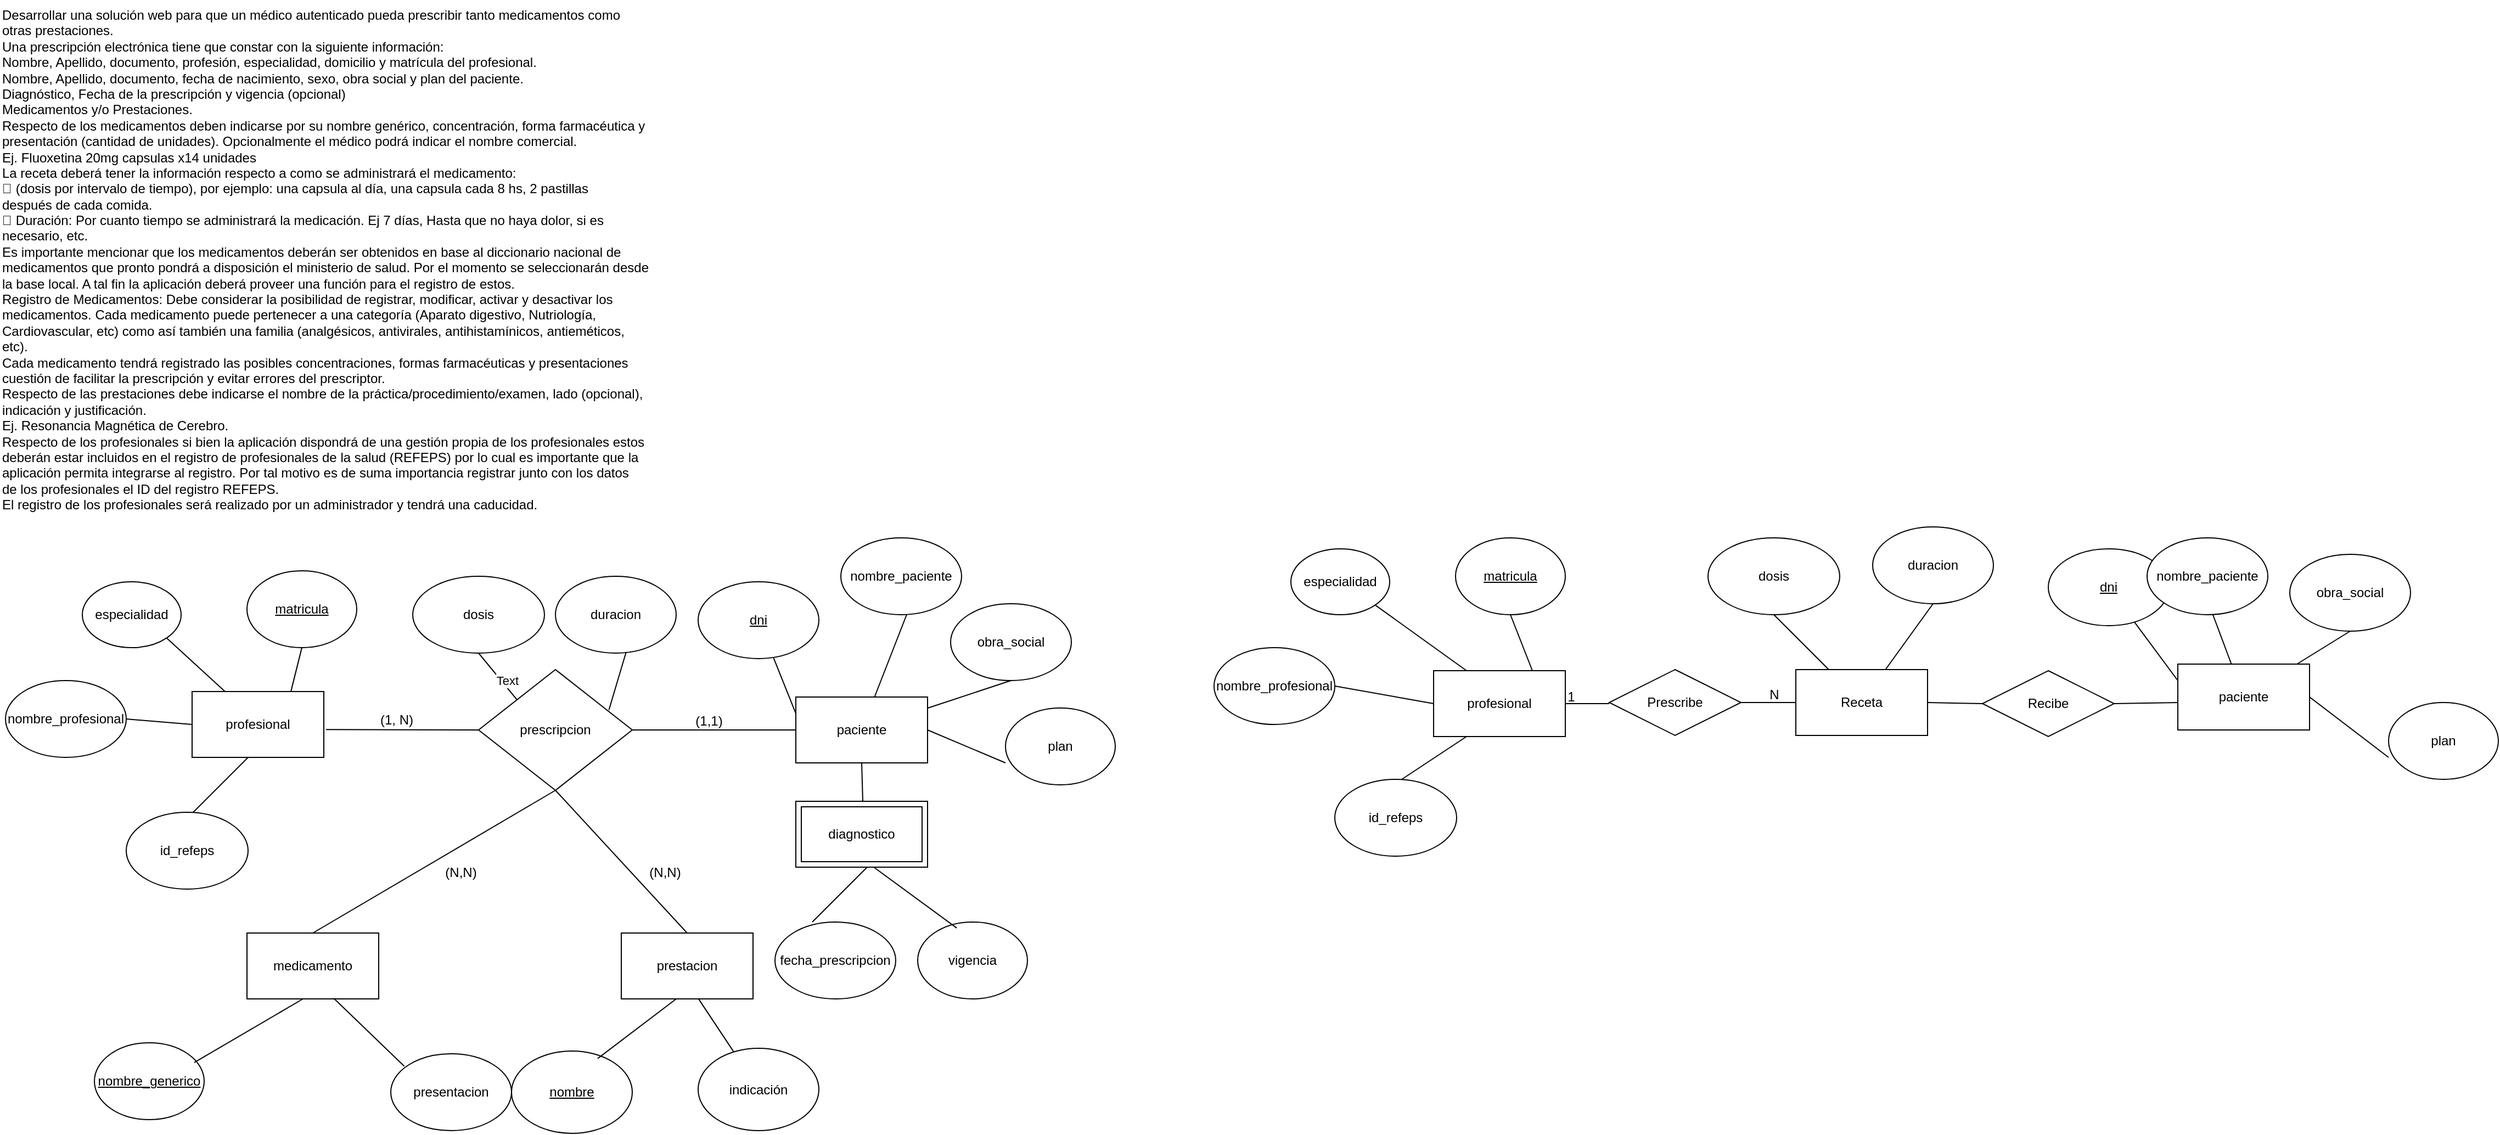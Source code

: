 <mxfile version="24.7.16">
  <diagram name="Página-1" id="OAdbk_ETyMLO9n_MLoZe">
    <mxGraphModel dx="1114" dy="508" grid="1" gridSize="10" guides="1" tooltips="1" connect="1" arrows="1" fold="1" page="1" pageScale="1" pageWidth="827" pageHeight="1169" math="0" shadow="0">
      <root>
        <mxCell id="0" />
        <mxCell id="1" parent="0" />
        <mxCell id="R6Cu_xliwM_Ngi1ejjEe-1" value="diagnostico" style="rounded=0;whiteSpace=wrap;html=1;" vertex="1" parent="1">
          <mxGeometry x="749" y="740" width="120" height="60" as="geometry" />
        </mxCell>
        <mxCell id="R6Cu_xliwM_Ngi1ejjEe-2" value="Desarrollar una solución web para que un médico autenticado pueda prescribir tanto medicamentos como&#xa;otras prestaciones.&#xa;Una prescripción electrónica tiene que constar con la siguiente información:&#xa;Nombre, Apellido, documento, profesión, especialidad, domicilio y matrícula del profesional.&#xa;Nombre, Apellido, documento, fecha de nacimiento, sexo, obra social y plan del paciente.&#xa;Diagnóstico, Fecha de la prescripción y vigencia (opcional)&#xa;Medicamentos y/o Prestaciones.&#xa;Respecto de los medicamentos deben indicarse por su nombre genérico, concentración, forma farmacéutica y&#xa;presentación (cantidad de unidades). Opcionalmente el médico podrá indicar el nombre comercial.&#xa;Ej. Fluoxetina 20mg capsulas x14 unidades&#xa;La receta deberá tener la información respecto a como se administrará el medicamento:&#xa; (dosis por intervalo de tiempo), por ejemplo: una capsula al día, una capsula cada 8 hs, 2 pastillas&#xa;después de cada comida.&#xa; Duración: Por cuanto tiempo se administrará la medicación. Ej 7 días, Hasta que no haya dolor, si es&#xa;necesario, etc.&#xa;Es importante mencionar que los medicamentos deberán ser obtenidos en base al diccionario nacional de&#xa;medicamentos que pronto pondrá a disposición el ministerio de salud. Por el momento se seleccionarán desde&#xa;la base local. A tal fin la aplicación deberá proveer una función para el registro de estos.&#xa;Registro de Medicamentos: Debe considerar la posibilidad de registrar, modificar, activar y desactivar los&#xa;medicamentos. Cada medicamento puede pertenecer a una categoría (Aparato digestivo, Nutriología,&#xa;Cardiovascular, etc) como así también una familia (analgésicos, antivirales, antihistamínicos, antieméticos,&#xa;etc).&#xa;Cada medicamento tendrá registrado las posibles concentraciones, formas farmacéuticas y presentaciones&#xa;cuestión de facilitar la prescripción y evitar errores del prescriptor.&#xa;Respecto de las prestaciones debe indicarse el nombre de la práctica/procedimiento/examen, lado (opcional),&#xa;indicación y justificación.&#xa;Ej. Resonancia Magnética de Cerebro.&#xa;Respecto de los profesionales si bien la aplicación dispondrá de una gestión propia de los profesionales estos&#xa;deberán estar incluidos en el registro de profesionales de la salud (REFEPS) por lo cual es importante que la&#xa;aplicación permita integrarse al registro. Por tal motivo es de suma importancia registrar junto con los datos&#xa;de los profesionales el ID del registro REFEPS.&#xa;El registro de los profesionales será realizado por un administrador y tendrá una caducidad." style="text;whiteSpace=wrap;html=1;" vertex="1" parent="1">
          <mxGeometry x="24" y="10" width="616" height="470" as="geometry" />
        </mxCell>
        <mxCell id="R6Cu_xliwM_Ngi1ejjEe-3" value="profesional" style="rounded=0;whiteSpace=wrap;html=1;" vertex="1" parent="1">
          <mxGeometry x="199" y="640" width="120" height="60" as="geometry" />
        </mxCell>
        <mxCell id="R6Cu_xliwM_Ngi1ejjEe-4" value="paciente" style="rounded=0;whiteSpace=wrap;html=1;" vertex="1" parent="1">
          <mxGeometry x="749" y="645" width="120" height="60" as="geometry" />
        </mxCell>
        <mxCell id="R6Cu_xliwM_Ngi1ejjEe-5" value="medicamento" style="rounded=0;whiteSpace=wrap;html=1;" vertex="1" parent="1">
          <mxGeometry x="249" y="860" width="120" height="60" as="geometry" />
        </mxCell>
        <mxCell id="R6Cu_xliwM_Ngi1ejjEe-6" value="especialidad" style="ellipse;whiteSpace=wrap;html=1;" vertex="1" parent="1">
          <mxGeometry x="99" y="540" width="90" height="60" as="geometry" />
        </mxCell>
        <mxCell id="R6Cu_xliwM_Ngi1ejjEe-7" value="&lt;u&gt;matricula&lt;/u&gt;" style="ellipse;whiteSpace=wrap;html=1;" vertex="1" parent="1">
          <mxGeometry x="249" y="530" width="100" height="70" as="geometry" />
        </mxCell>
        <mxCell id="R6Cu_xliwM_Ngi1ejjEe-8" value="nombre_profesional" style="ellipse;whiteSpace=wrap;html=1;" vertex="1" parent="1">
          <mxGeometry x="29" y="630" width="110" height="70" as="geometry" />
        </mxCell>
        <mxCell id="R6Cu_xliwM_Ngi1ejjEe-9" value="" style="endArrow=none;html=1;rounded=0;entryX=0;entryY=0.5;entryDx=0;entryDy=0;exitX=1;exitY=0.5;exitDx=0;exitDy=0;" edge="1" parent="1" source="R6Cu_xliwM_Ngi1ejjEe-8" target="R6Cu_xliwM_Ngi1ejjEe-3">
          <mxGeometry width="50" height="50" relative="1" as="geometry">
            <mxPoint x="119" y="680" as="sourcePoint" />
            <mxPoint x="169" y="630" as="targetPoint" />
          </mxGeometry>
        </mxCell>
        <mxCell id="R6Cu_xliwM_Ngi1ejjEe-10" value="" style="endArrow=none;html=1;rounded=0;entryX=1;entryY=1;entryDx=0;entryDy=0;exitX=0.25;exitY=0;exitDx=0;exitDy=0;" edge="1" parent="1" source="R6Cu_xliwM_Ngi1ejjEe-3" target="R6Cu_xliwM_Ngi1ejjEe-6">
          <mxGeometry width="50" height="50" relative="1" as="geometry">
            <mxPoint x="179" y="640" as="sourcePoint" />
            <mxPoint x="229" y="590" as="targetPoint" />
          </mxGeometry>
        </mxCell>
        <mxCell id="R6Cu_xliwM_Ngi1ejjEe-11" value="" style="endArrow=none;html=1;rounded=0;entryX=0.5;entryY=1;entryDx=0;entryDy=0;exitX=0.75;exitY=0;exitDx=0;exitDy=0;" edge="1" parent="1" source="R6Cu_xliwM_Ngi1ejjEe-3" target="R6Cu_xliwM_Ngi1ejjEe-7">
          <mxGeometry width="50" height="50" relative="1" as="geometry">
            <mxPoint x="259" y="650" as="sourcePoint" />
            <mxPoint x="309" y="600" as="targetPoint" />
          </mxGeometry>
        </mxCell>
        <mxCell id="R6Cu_xliwM_Ngi1ejjEe-12" value="&lt;u&gt;dni&lt;/u&gt;" style="ellipse;whiteSpace=wrap;html=1;" vertex="1" parent="1">
          <mxGeometry x="660" y="540" width="110" height="70" as="geometry" />
        </mxCell>
        <mxCell id="R6Cu_xliwM_Ngi1ejjEe-13" value="nombre_paciente" style="ellipse;whiteSpace=wrap;html=1;" vertex="1" parent="1">
          <mxGeometry x="790" y="500" width="110" height="70" as="geometry" />
        </mxCell>
        <mxCell id="R6Cu_xliwM_Ngi1ejjEe-14" value="obra_social" style="ellipse;whiteSpace=wrap;html=1;" vertex="1" parent="1">
          <mxGeometry x="890" y="560" width="110" height="70" as="geometry" />
        </mxCell>
        <mxCell id="R6Cu_xliwM_Ngi1ejjEe-15" value="plan" style="ellipse;whiteSpace=wrap;html=1;" vertex="1" parent="1">
          <mxGeometry x="940" y="655" width="100" height="70" as="geometry" />
        </mxCell>
        <mxCell id="R6Cu_xliwM_Ngi1ejjEe-16" value="" style="endArrow=none;html=1;rounded=0;entryX=0;entryY=0.25;entryDx=0;entryDy=0;" edge="1" parent="1" source="R6Cu_xliwM_Ngi1ejjEe-12" target="R6Cu_xliwM_Ngi1ejjEe-4">
          <mxGeometry width="50" height="50" relative="1" as="geometry">
            <mxPoint x="539" y="690" as="sourcePoint" />
            <mxPoint x="589" y="640" as="targetPoint" />
          </mxGeometry>
        </mxCell>
        <mxCell id="R6Cu_xliwM_Ngi1ejjEe-17" value="" style="endArrow=none;html=1;rounded=0;entryX=0.545;entryY=1;entryDx=0;entryDy=0;entryPerimeter=0;" edge="1" parent="1" source="R6Cu_xliwM_Ngi1ejjEe-4" target="R6Cu_xliwM_Ngi1ejjEe-13">
          <mxGeometry width="50" height="50" relative="1" as="geometry">
            <mxPoint x="629" y="630" as="sourcePoint" />
            <mxPoint x="599" y="600" as="targetPoint" />
          </mxGeometry>
        </mxCell>
        <mxCell id="R6Cu_xliwM_Ngi1ejjEe-18" value="" style="endArrow=none;html=1;rounded=0;exitX=1;exitY=0.5;exitDx=0;exitDy=0;entryX=0;entryY=0.714;entryDx=0;entryDy=0;entryPerimeter=0;" edge="1" parent="1" source="R6Cu_xliwM_Ngi1ejjEe-4" target="R6Cu_xliwM_Ngi1ejjEe-15">
          <mxGeometry width="50" height="50" relative="1" as="geometry">
            <mxPoint x="719" y="695" as="sourcePoint" />
            <mxPoint x="769" y="645" as="targetPoint" />
          </mxGeometry>
        </mxCell>
        <mxCell id="R6Cu_xliwM_Ngi1ejjEe-19" value="" style="endArrow=none;html=1;rounded=0;entryX=0.5;entryY=1;entryDx=0;entryDy=0;" edge="1" parent="1" source="R6Cu_xliwM_Ngi1ejjEe-4" target="R6Cu_xliwM_Ngi1ejjEe-14">
          <mxGeometry width="50" height="50" relative="1" as="geometry">
            <mxPoint x="709" y="640" as="sourcePoint" />
            <mxPoint x="759" y="590" as="targetPoint" />
          </mxGeometry>
        </mxCell>
        <mxCell id="R6Cu_xliwM_Ngi1ejjEe-20" value="&lt;u&gt;nombre_generico&lt;/u&gt;" style="ellipse;whiteSpace=wrap;html=1;" vertex="1" parent="1">
          <mxGeometry x="110" y="960" width="100" height="70" as="geometry" />
        </mxCell>
        <mxCell id="R6Cu_xliwM_Ngi1ejjEe-21" value="presentacion" style="ellipse;whiteSpace=wrap;html=1;" vertex="1" parent="1">
          <mxGeometry x="380" y="970" width="110" height="70" as="geometry" />
        </mxCell>
        <mxCell id="R6Cu_xliwM_Ngi1ejjEe-22" value="" style="endArrow=none;html=1;rounded=0;exitX=0.112;exitY=0.162;exitDx=0;exitDy=0;entryX=0.658;entryY=0.989;entryDx=0;entryDy=0;entryPerimeter=0;exitPerimeter=0;" edge="1" parent="1" source="R6Cu_xliwM_Ngi1ejjEe-21" target="R6Cu_xliwM_Ngi1ejjEe-5">
          <mxGeometry width="50" height="50" relative="1" as="geometry">
            <mxPoint x="179" y="990" as="sourcePoint" />
            <mxPoint x="500" y="940" as="targetPoint" />
          </mxGeometry>
        </mxCell>
        <mxCell id="R6Cu_xliwM_Ngi1ejjEe-23" value="" style="endArrow=none;html=1;rounded=0;exitX=0.91;exitY=0.257;exitDx=0;exitDy=0;exitPerimeter=0;entryX=0.425;entryY=1;entryDx=0;entryDy=0;entryPerimeter=0;" edge="1" parent="1" source="R6Cu_xliwM_Ngi1ejjEe-20" target="R6Cu_xliwM_Ngi1ejjEe-5">
          <mxGeometry width="50" height="50" relative="1" as="geometry">
            <mxPoint x="119" y="950" as="sourcePoint" />
            <mxPoint x="159" y="900" as="targetPoint" />
          </mxGeometry>
        </mxCell>
        <mxCell id="R6Cu_xliwM_Ngi1ejjEe-24" value="dosis" style="ellipse;whiteSpace=wrap;html=1;" vertex="1" parent="1">
          <mxGeometry x="400" y="535" width="120" height="70" as="geometry" />
        </mxCell>
        <mxCell id="R6Cu_xliwM_Ngi1ejjEe-25" value="duracion" style="ellipse;whiteSpace=wrap;html=1;" vertex="1" parent="1">
          <mxGeometry x="530" y="535" width="110" height="70" as="geometry" />
        </mxCell>
        <mxCell id="R6Cu_xliwM_Ngi1ejjEe-26" value="" style="endArrow=none;html=1;rounded=0;exitX=0.848;exitY=0.334;exitDx=0;exitDy=0;exitPerimeter=0;entryX=0.586;entryY=0.984;entryDx=0;entryDy=0;entryPerimeter=0;" edge="1" parent="1" source="R6Cu_xliwM_Ngi1ejjEe-28" target="R6Cu_xliwM_Ngi1ejjEe-25">
          <mxGeometry width="50" height="50" relative="1" as="geometry">
            <mxPoint x="618" y="668.02" as="sourcePoint" />
            <mxPoint x="590" y="610" as="targetPoint" />
          </mxGeometry>
        </mxCell>
        <mxCell id="R6Cu_xliwM_Ngi1ejjEe-27" value="" style="endArrow=none;html=1;rounded=0;entryX=0;entryY=0;entryDx=0;entryDy=0;exitX=0.5;exitY=1;exitDx=0;exitDy=0;" edge="1" parent="1" source="R6Cu_xliwM_Ngi1ejjEe-24" target="R6Cu_xliwM_Ngi1ejjEe-28">
          <mxGeometry width="50" height="50" relative="1" as="geometry">
            <mxPoint x="470" y="610" as="sourcePoint" />
            <mxPoint x="619" y="910" as="targetPoint" />
          </mxGeometry>
        </mxCell>
        <mxCell id="zpOh2JFRQXcmT8-b-XCq-2" value="Text" style="edgeLabel;html=1;align=center;verticalAlign=middle;resizable=0;points=[];" vertex="1" connectable="0" parent="R6Cu_xliwM_Ngi1ejjEe-27">
          <mxGeometry x="0.301" y="4" relative="1" as="geometry">
            <mxPoint as="offset" />
          </mxGeometry>
        </mxCell>
        <mxCell id="R6Cu_xliwM_Ngi1ejjEe-28" value="prescripcion" style="rhombus;whiteSpace=wrap;html=1;" vertex="1" parent="1">
          <mxGeometry x="460" y="620" width="140" height="110" as="geometry" />
        </mxCell>
        <mxCell id="R6Cu_xliwM_Ngi1ejjEe-29" value="(1, N)" style="text;html=1;align=center;verticalAlign=middle;resizable=0;points=[];autosize=1;strokeColor=none;fillColor=none;" vertex="1" parent="1">
          <mxGeometry x="360" y="651" width="50" height="30" as="geometry" />
        </mxCell>
        <mxCell id="R6Cu_xliwM_Ngi1ejjEe-30" value="(1,1)" style="text;html=1;align=center;verticalAlign=middle;whiteSpace=wrap;rounded=0;" vertex="1" parent="1">
          <mxGeometry x="640" y="652" width="60" height="30" as="geometry" />
        </mxCell>
        <mxCell id="R6Cu_xliwM_Ngi1ejjEe-31" value="" style="endArrow=none;html=1;rounded=0;entryX=0.5;entryY=1;entryDx=0;entryDy=0;exitX=0.5;exitY=0;exitDx=0;exitDy=0;" edge="1" parent="1" source="R6Cu_xliwM_Ngi1ejjEe-5" target="R6Cu_xliwM_Ngi1ejjEe-28">
          <mxGeometry width="50" height="50" relative="1" as="geometry">
            <mxPoint x="530" y="870" as="sourcePoint" />
            <mxPoint x="524" y="730" as="targetPoint" />
          </mxGeometry>
        </mxCell>
        <mxCell id="R6Cu_xliwM_Ngi1ejjEe-32" value="(N,N)" style="text;html=1;align=center;verticalAlign=middle;whiteSpace=wrap;rounded=0;" vertex="1" parent="1">
          <mxGeometry x="414" y="790" width="60" height="30" as="geometry" />
        </mxCell>
        <mxCell id="R6Cu_xliwM_Ngi1ejjEe-33" value="" style="endArrow=none;html=1;rounded=0;entryX=0;entryY=0.5;entryDx=0;entryDy=0;exitX=1.017;exitY=0.578;exitDx=0;exitDy=0;exitPerimeter=0;" edge="1" parent="1" source="R6Cu_xliwM_Ngi1ejjEe-3" target="R6Cu_xliwM_Ngi1ejjEe-28">
          <mxGeometry width="50" height="50" relative="1" as="geometry">
            <mxPoint x="380" y="735" as="sourcePoint" />
            <mxPoint x="430" y="685" as="targetPoint" />
          </mxGeometry>
        </mxCell>
        <mxCell id="R6Cu_xliwM_Ngi1ejjEe-34" value="" style="endArrow=none;html=1;rounded=0;exitX=1;exitY=0.5;exitDx=0;exitDy=0;entryX=0;entryY=0.5;entryDx=0;entryDy=0;" edge="1" parent="1" source="R6Cu_xliwM_Ngi1ejjEe-28" target="R6Cu_xliwM_Ngi1ejjEe-4">
          <mxGeometry width="50" height="50" relative="1" as="geometry">
            <mxPoint x="550" y="780" as="sourcePoint" />
            <mxPoint x="700" y="700" as="targetPoint" />
          </mxGeometry>
        </mxCell>
        <mxCell id="R6Cu_xliwM_Ngi1ejjEe-35" value="prestacion" style="rounded=0;whiteSpace=wrap;html=1;" vertex="1" parent="1">
          <mxGeometry x="590" y="860" width="120" height="60" as="geometry" />
        </mxCell>
        <mxCell id="R6Cu_xliwM_Ngi1ejjEe-36" value="" style="endArrow=none;html=1;rounded=0;entryX=0.5;entryY=1;entryDx=0;entryDy=0;exitX=0.5;exitY=0;exitDx=0;exitDy=0;" edge="1" parent="1" source="R6Cu_xliwM_Ngi1ejjEe-35" target="R6Cu_xliwM_Ngi1ejjEe-28">
          <mxGeometry width="50" height="50" relative="1" as="geometry">
            <mxPoint x="590" y="960" as="sourcePoint" />
            <mxPoint x="640" y="910" as="targetPoint" />
          </mxGeometry>
        </mxCell>
        <mxCell id="R6Cu_xliwM_Ngi1ejjEe-37" value="&lt;u&gt;nombre&lt;/u&gt;" style="ellipse;whiteSpace=wrap;html=1;" vertex="1" parent="1">
          <mxGeometry x="490" y="967.5" width="110" height="75" as="geometry" />
        </mxCell>
        <mxCell id="R6Cu_xliwM_Ngi1ejjEe-38" value="indicación" style="ellipse;whiteSpace=wrap;html=1;" vertex="1" parent="1">
          <mxGeometry x="660" y="965" width="110" height="75" as="geometry" />
        </mxCell>
        <mxCell id="R6Cu_xliwM_Ngi1ejjEe-39" value="" style="endArrow=none;html=1;rounded=0;entryX=0.417;entryY=1;entryDx=0;entryDy=0;entryPerimeter=0;exitX=0.714;exitY=0.091;exitDx=0;exitDy=0;exitPerimeter=0;" edge="1" parent="1" source="R6Cu_xliwM_Ngi1ejjEe-37" target="R6Cu_xliwM_Ngi1ejjEe-35">
          <mxGeometry width="50" height="50" relative="1" as="geometry">
            <mxPoint x="660" y="980" as="sourcePoint" />
            <mxPoint x="710" y="930" as="targetPoint" />
          </mxGeometry>
        </mxCell>
        <mxCell id="R6Cu_xliwM_Ngi1ejjEe-40" value="" style="endArrow=none;html=1;rounded=0;exitX=0.589;exitY=1.007;exitDx=0;exitDy=0;exitPerimeter=0;" edge="1" parent="1" source="R6Cu_xliwM_Ngi1ejjEe-35" target="R6Cu_xliwM_Ngi1ejjEe-38">
          <mxGeometry width="50" height="50" relative="1" as="geometry">
            <mxPoint x="814" y="980" as="sourcePoint" />
            <mxPoint x="864" y="930" as="targetPoint" />
          </mxGeometry>
        </mxCell>
        <mxCell id="R6Cu_xliwM_Ngi1ejjEe-41" value="(N,N)" style="text;html=1;align=center;verticalAlign=middle;whiteSpace=wrap;rounded=0;" vertex="1" parent="1">
          <mxGeometry x="600" y="790" width="60" height="30" as="geometry" />
        </mxCell>
        <mxCell id="R6Cu_xliwM_Ngi1ejjEe-42" value="id_refeps" style="ellipse;whiteSpace=wrap;html=1;" vertex="1" parent="1">
          <mxGeometry x="139" y="750" width="111" height="70" as="geometry" />
        </mxCell>
        <mxCell id="R6Cu_xliwM_Ngi1ejjEe-43" value="" style="endArrow=none;html=1;rounded=0;" edge="1" parent="1">
          <mxGeometry width="50" height="50" relative="1" as="geometry">
            <mxPoint x="200" y="750" as="sourcePoint" />
            <mxPoint x="250" y="700" as="targetPoint" />
          </mxGeometry>
        </mxCell>
        <mxCell id="R6Cu_xliwM_Ngi1ejjEe-44" value="vigencia" style="ellipse;whiteSpace=wrap;html=1;" vertex="1" parent="1">
          <mxGeometry x="860" y="850" width="100" height="70" as="geometry" />
        </mxCell>
        <mxCell id="R6Cu_xliwM_Ngi1ejjEe-45" value="fecha_prescripcion" style="ellipse;whiteSpace=wrap;html=1;" vertex="1" parent="1">
          <mxGeometry x="730" y="850" width="110" height="70" as="geometry" />
        </mxCell>
        <mxCell id="R6Cu_xliwM_Ngi1ejjEe-46" value="diagnostico" style="rounded=0;whiteSpace=wrap;html=1;" vertex="1" parent="1">
          <mxGeometry x="754" y="745" width="110" height="50" as="geometry" />
        </mxCell>
        <mxCell id="R6Cu_xliwM_Ngi1ejjEe-47" value="" style="endArrow=none;html=1;rounded=0;exitX=0.356;exitY=0.078;exitDx=0;exitDy=0;exitPerimeter=0;" edge="1" parent="1" source="R6Cu_xliwM_Ngi1ejjEe-44">
          <mxGeometry width="50" height="50" relative="1" as="geometry">
            <mxPoint x="890" y="850" as="sourcePoint" />
            <mxPoint x="820" y="800" as="targetPoint" />
          </mxGeometry>
        </mxCell>
        <mxCell id="R6Cu_xliwM_Ngi1ejjEe-48" value="" style="endArrow=none;html=1;rounded=0;" edge="1" parent="1">
          <mxGeometry width="50" height="50" relative="1" as="geometry">
            <mxPoint x="764" y="850" as="sourcePoint" />
            <mxPoint x="814" y="800" as="targetPoint" />
          </mxGeometry>
        </mxCell>
        <mxCell id="R6Cu_xliwM_Ngi1ejjEe-49" value="" style="endArrow=none;html=1;rounded=0;entryX=0.5;entryY=1;entryDx=0;entryDy=0;" edge="1" parent="1" target="R6Cu_xliwM_Ngi1ejjEe-4">
          <mxGeometry width="50" height="50" relative="1" as="geometry">
            <mxPoint x="810" y="740" as="sourcePoint" />
            <mxPoint x="860" y="690" as="targetPoint" />
          </mxGeometry>
        </mxCell>
        <mxCell id="zpOh2JFRQXcmT8-b-XCq-1" value="Receta" style="rounded=0;whiteSpace=wrap;html=1;" vertex="1" parent="1">
          <mxGeometry x="1660" y="620" width="120" height="60" as="geometry" />
        </mxCell>
        <mxCell id="zpOh2JFRQXcmT8-b-XCq-3" value="dosis" style="ellipse;whiteSpace=wrap;html=1;" vertex="1" parent="1">
          <mxGeometry x="1580" y="500" width="120" height="70" as="geometry" />
        </mxCell>
        <mxCell id="zpOh2JFRQXcmT8-b-XCq-4" value="duracion" style="ellipse;whiteSpace=wrap;html=1;" vertex="1" parent="1">
          <mxGeometry x="1730" y="490" width="110" height="70" as="geometry" />
        </mxCell>
        <mxCell id="zpOh2JFRQXcmT8-b-XCq-8" value="" style="endArrow=none;html=1;rounded=0;entryX=0.5;entryY=1;entryDx=0;entryDy=0;" edge="1" parent="1" source="zpOh2JFRQXcmT8-b-XCq-1" target="zpOh2JFRQXcmT8-b-XCq-4">
          <mxGeometry width="50" height="50" relative="1" as="geometry">
            <mxPoint x="1400" y="600" as="sourcePoint" />
            <mxPoint x="1440" y="570" as="targetPoint" />
          </mxGeometry>
        </mxCell>
        <mxCell id="zpOh2JFRQXcmT8-b-XCq-9" value="" style="endArrow=none;html=1;rounded=0;entryX=0.25;entryY=0;entryDx=0;entryDy=0;exitX=0.5;exitY=1;exitDx=0;exitDy=0;" edge="1" parent="1" source="zpOh2JFRQXcmT8-b-XCq-3" target="zpOh2JFRQXcmT8-b-XCq-1">
          <mxGeometry relative="1" as="geometry">
            <mxPoint x="1280" y="570" as="sourcePoint" />
            <mxPoint x="1440" y="570" as="targetPoint" />
          </mxGeometry>
        </mxCell>
        <mxCell id="zpOh2JFRQXcmT8-b-XCq-11" value="profesional" style="rounded=0;whiteSpace=wrap;html=1;" vertex="1" parent="1">
          <mxGeometry x="1330" y="621" width="120" height="60" as="geometry" />
        </mxCell>
        <mxCell id="zpOh2JFRQXcmT8-b-XCq-12" value="especialidad" style="ellipse;whiteSpace=wrap;html=1;" vertex="1" parent="1">
          <mxGeometry x="1200" y="510" width="90" height="60" as="geometry" />
        </mxCell>
        <mxCell id="zpOh2JFRQXcmT8-b-XCq-13" value="&lt;u&gt;matricula&lt;/u&gt;" style="ellipse;whiteSpace=wrap;html=1;" vertex="1" parent="1">
          <mxGeometry x="1350" y="500" width="100" height="70" as="geometry" />
        </mxCell>
        <mxCell id="zpOh2JFRQXcmT8-b-XCq-14" value="nombre_profesional" style="ellipse;whiteSpace=wrap;html=1;" vertex="1" parent="1">
          <mxGeometry x="1130" y="600" width="110" height="70" as="geometry" />
        </mxCell>
        <mxCell id="zpOh2JFRQXcmT8-b-XCq-15" value="" style="endArrow=none;html=1;rounded=0;entryX=0;entryY=0.5;entryDx=0;entryDy=0;exitX=1;exitY=0.5;exitDx=0;exitDy=0;" edge="1" parent="1" source="zpOh2JFRQXcmT8-b-XCq-14" target="zpOh2JFRQXcmT8-b-XCq-11">
          <mxGeometry width="50" height="50" relative="1" as="geometry">
            <mxPoint x="1220" y="650" as="sourcePoint" />
            <mxPoint x="1270" y="600" as="targetPoint" />
          </mxGeometry>
        </mxCell>
        <mxCell id="zpOh2JFRQXcmT8-b-XCq-16" value="" style="endArrow=none;html=1;rounded=0;entryX=1;entryY=1;entryDx=0;entryDy=0;exitX=0.25;exitY=0;exitDx=0;exitDy=0;" edge="1" parent="1" source="zpOh2JFRQXcmT8-b-XCq-11" target="zpOh2JFRQXcmT8-b-XCq-12">
          <mxGeometry width="50" height="50" relative="1" as="geometry">
            <mxPoint x="1280" y="610" as="sourcePoint" />
            <mxPoint x="1330" y="560" as="targetPoint" />
          </mxGeometry>
        </mxCell>
        <mxCell id="zpOh2JFRQXcmT8-b-XCq-17" value="" style="endArrow=none;html=1;rounded=0;entryX=0.5;entryY=1;entryDx=0;entryDy=0;exitX=0.75;exitY=0;exitDx=0;exitDy=0;" edge="1" parent="1" source="zpOh2JFRQXcmT8-b-XCq-11" target="zpOh2JFRQXcmT8-b-XCq-13">
          <mxGeometry width="50" height="50" relative="1" as="geometry">
            <mxPoint x="1360" y="620" as="sourcePoint" />
            <mxPoint x="1410" y="570" as="targetPoint" />
          </mxGeometry>
        </mxCell>
        <mxCell id="zpOh2JFRQXcmT8-b-XCq-18" value="id_refeps" style="ellipse;whiteSpace=wrap;html=1;" vertex="1" parent="1">
          <mxGeometry x="1240" y="720" width="111" height="70" as="geometry" />
        </mxCell>
        <mxCell id="zpOh2JFRQXcmT8-b-XCq-19" value="" style="endArrow=none;html=1;rounded=0;entryX=0.25;entryY=1;entryDx=0;entryDy=0;" edge="1" parent="1" target="zpOh2JFRQXcmT8-b-XCq-11">
          <mxGeometry width="50" height="50" relative="1" as="geometry">
            <mxPoint x="1301" y="720" as="sourcePoint" />
            <mxPoint x="1351" y="670" as="targetPoint" />
          </mxGeometry>
        </mxCell>
        <mxCell id="zpOh2JFRQXcmT8-b-XCq-20" value="Prescribe" style="shape=rhombus;perimeter=rhombusPerimeter;whiteSpace=wrap;html=1;align=center;" vertex="1" parent="1">
          <mxGeometry x="1490" y="620" width="120" height="60" as="geometry" />
        </mxCell>
        <mxCell id="zpOh2JFRQXcmT8-b-XCq-21" value="" style="line;strokeWidth=1;rotatable=0;dashed=0;labelPosition=right;align=left;verticalAlign=middle;spacingTop=0;spacingLeft=6;points=[];portConstraint=eastwest;" vertex="1" parent="1">
          <mxGeometry x="1450" y="646" width="40" height="10" as="geometry" />
        </mxCell>
        <mxCell id="zpOh2JFRQXcmT8-b-XCq-23" value="" style="endArrow=none;html=1;rounded=0;entryX=0;entryY=0.5;entryDx=0;entryDy=0;exitX=1;exitY=0.5;exitDx=0;exitDy=0;" edge="1" parent="1" source="zpOh2JFRQXcmT8-b-XCq-20" target="zpOh2JFRQXcmT8-b-XCq-1">
          <mxGeometry relative="1" as="geometry">
            <mxPoint x="1460" y="670" as="sourcePoint" />
            <mxPoint x="1620" y="670" as="targetPoint" />
          </mxGeometry>
        </mxCell>
        <mxCell id="zpOh2JFRQXcmT8-b-XCq-32" value="1" style="text;html=1;align=center;verticalAlign=middle;resizable=0;points=[];autosize=1;strokeColor=none;fillColor=none;" vertex="1" parent="1">
          <mxGeometry x="1440" y="630" width="30" height="30" as="geometry" />
        </mxCell>
        <mxCell id="zpOh2JFRQXcmT8-b-XCq-33" value="N" style="text;html=1;align=center;verticalAlign=middle;resizable=0;points=[];autosize=1;strokeColor=none;fillColor=none;" vertex="1" parent="1">
          <mxGeometry x="1625" y="628" width="30" height="30" as="geometry" />
        </mxCell>
        <mxCell id="zpOh2JFRQXcmT8-b-XCq-34" value="Recibe" style="shape=rhombus;perimeter=rhombusPerimeter;whiteSpace=wrap;html=1;align=center;" vertex="1" parent="1">
          <mxGeometry x="1830" y="621" width="120" height="60" as="geometry" />
        </mxCell>
        <mxCell id="zpOh2JFRQXcmT8-b-XCq-35" value="" style="endArrow=none;html=1;rounded=0;exitX=1;exitY=0.5;exitDx=0;exitDy=0;entryX=0;entryY=0.5;entryDx=0;entryDy=0;" edge="1" parent="1" source="zpOh2JFRQXcmT8-b-XCq-1" target="zpOh2JFRQXcmT8-b-XCq-34">
          <mxGeometry relative="1" as="geometry">
            <mxPoint x="1870" y="670" as="sourcePoint" />
            <mxPoint x="2030" y="670" as="targetPoint" />
          </mxGeometry>
        </mxCell>
        <mxCell id="zpOh2JFRQXcmT8-b-XCq-36" value="" style="endArrow=none;html=1;rounded=0;exitX=1;exitY=0.5;exitDx=0;exitDy=0;" edge="1" parent="1" source="zpOh2JFRQXcmT8-b-XCq-34">
          <mxGeometry relative="1" as="geometry">
            <mxPoint x="1970" y="645" as="sourcePoint" />
            <mxPoint x="2010" y="650" as="targetPoint" />
          </mxGeometry>
        </mxCell>
        <mxCell id="zpOh2JFRQXcmT8-b-XCq-39" value="paciente" style="rounded=0;whiteSpace=wrap;html=1;" vertex="1" parent="1">
          <mxGeometry x="2008" y="615" width="120" height="60" as="geometry" />
        </mxCell>
        <mxCell id="zpOh2JFRQXcmT8-b-XCq-40" value="&lt;u&gt;dni&lt;/u&gt;" style="ellipse;whiteSpace=wrap;html=1;" vertex="1" parent="1">
          <mxGeometry x="1890" y="510" width="110" height="70" as="geometry" />
        </mxCell>
        <mxCell id="zpOh2JFRQXcmT8-b-XCq-41" value="nombre_paciente" style="ellipse;whiteSpace=wrap;html=1;" vertex="1" parent="1">
          <mxGeometry x="1980" y="500" width="110" height="70" as="geometry" />
        </mxCell>
        <mxCell id="zpOh2JFRQXcmT8-b-XCq-42" value="obra_social" style="ellipse;whiteSpace=wrap;html=1;" vertex="1" parent="1">
          <mxGeometry x="2110" y="515" width="110" height="70" as="geometry" />
        </mxCell>
        <mxCell id="zpOh2JFRQXcmT8-b-XCq-43" value="plan" style="ellipse;whiteSpace=wrap;html=1;" vertex="1" parent="1">
          <mxGeometry x="2200" y="650" width="100" height="70" as="geometry" />
        </mxCell>
        <mxCell id="zpOh2JFRQXcmT8-b-XCq-44" value="" style="endArrow=none;html=1;rounded=0;entryX=0;entryY=0.25;entryDx=0;entryDy=0;" edge="1" parent="1" source="zpOh2JFRQXcmT8-b-XCq-40" target="zpOh2JFRQXcmT8-b-XCq-39">
          <mxGeometry width="50" height="50" relative="1" as="geometry">
            <mxPoint x="1489" y="690" as="sourcePoint" />
            <mxPoint x="1539" y="640" as="targetPoint" />
          </mxGeometry>
        </mxCell>
        <mxCell id="zpOh2JFRQXcmT8-b-XCq-45" value="" style="endArrow=none;html=1;rounded=0;entryX=0.545;entryY=1;entryDx=0;entryDy=0;entryPerimeter=0;" edge="1" parent="1" source="zpOh2JFRQXcmT8-b-XCq-39" target="zpOh2JFRQXcmT8-b-XCq-41">
          <mxGeometry width="50" height="50" relative="1" as="geometry">
            <mxPoint x="1579" y="630" as="sourcePoint" />
            <mxPoint x="1549" y="600" as="targetPoint" />
          </mxGeometry>
        </mxCell>
        <mxCell id="zpOh2JFRQXcmT8-b-XCq-46" value="" style="endArrow=none;html=1;rounded=0;exitX=1;exitY=0.5;exitDx=0;exitDy=0;entryX=0;entryY=0.714;entryDx=0;entryDy=0;entryPerimeter=0;" edge="1" parent="1" source="zpOh2JFRQXcmT8-b-XCq-39" target="zpOh2JFRQXcmT8-b-XCq-43">
          <mxGeometry width="50" height="50" relative="1" as="geometry">
            <mxPoint x="1669" y="695" as="sourcePoint" />
            <mxPoint x="1719" y="645" as="targetPoint" />
          </mxGeometry>
        </mxCell>
        <mxCell id="zpOh2JFRQXcmT8-b-XCq-47" value="" style="endArrow=none;html=1;rounded=0;entryX=0.5;entryY=1;entryDx=0;entryDy=0;" edge="1" parent="1" source="zpOh2JFRQXcmT8-b-XCq-39" target="zpOh2JFRQXcmT8-b-XCq-42">
          <mxGeometry width="50" height="50" relative="1" as="geometry">
            <mxPoint x="1659" y="640" as="sourcePoint" />
            <mxPoint x="1709" y="590" as="targetPoint" />
          </mxGeometry>
        </mxCell>
      </root>
    </mxGraphModel>
  </diagram>
</mxfile>
